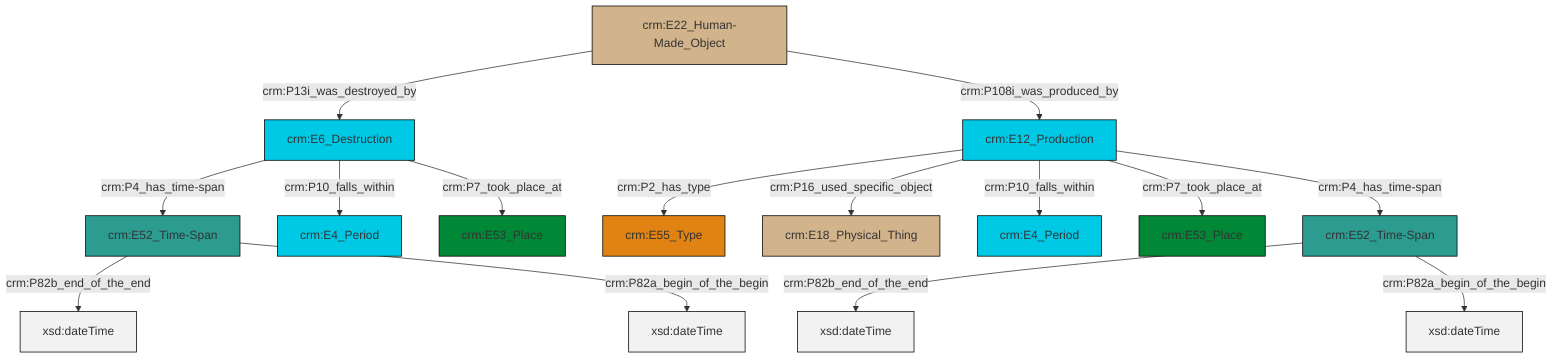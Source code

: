 graph TD
classDef Literal fill:#f2f2f2,stroke:#000000;
classDef CRM_Entity fill:#FFFFFF,stroke:#000000;
classDef Temporal_Entity fill:#00C9E6, stroke:#000000;
classDef Type fill:#E18312, stroke:#000000;
classDef Time-Span fill:#2C9C91, stroke:#000000;
classDef Appellation fill:#FFEB7F, stroke:#000000;
classDef Place fill:#008836, stroke:#000000;
classDef Persistent_Item fill:#B266B2, stroke:#000000;
classDef Conceptual_Object fill:#FFD700, stroke:#000000;
classDef Physical_Thing fill:#D2B48C, stroke:#000000;
classDef Actor fill:#f58aad, stroke:#000000;
classDef PC_Classes fill:#4ce600, stroke:#000000;
classDef Multi fill:#cccccc,stroke:#000000;

2["crm:E52_Time-Span"]:::Time-Span -->|crm:P82b_end_of_the_end| 4[xsd:dateTime]:::Literal
7["crm:E52_Time-Span"]:::Time-Span -->|crm:P82b_end_of_the_end| 8[xsd:dateTime]:::Literal
5["crm:E6_Destruction"]:::Temporal_Entity -->|crm:P4_has_time-span| 7["crm:E52_Time-Span"]:::Time-Span
5["crm:E6_Destruction"]:::Temporal_Entity -->|crm:P10_falls_within| 13["crm:E4_Period"]:::Temporal_Entity
2["crm:E52_Time-Span"]:::Time-Span -->|crm:P82a_begin_of_the_begin| 19[xsd:dateTime]:::Literal
17["crm:E12_Production"]:::Temporal_Entity -->|crm:P2_has_type| 15["crm:E55_Type"]:::Type
17["crm:E12_Production"]:::Temporal_Entity -->|crm:P16_used_specific_object| 21["crm:E18_Physical_Thing"]:::Physical_Thing
17["crm:E12_Production"]:::Temporal_Entity -->|crm:P10_falls_within| 11["crm:E4_Period"]:::Temporal_Entity
7["crm:E52_Time-Span"]:::Time-Span -->|crm:P82a_begin_of_the_begin| 25[xsd:dateTime]:::Literal
17["crm:E12_Production"]:::Temporal_Entity -->|crm:P7_took_place_at| 0["crm:E53_Place"]:::Place
17["crm:E12_Production"]:::Temporal_Entity -->|crm:P4_has_time-span| 2["crm:E52_Time-Span"]:::Time-Span
23["crm:E22_Human-Made_Object"]:::Physical_Thing -->|crm:P13i_was_destroyed_by| 5["crm:E6_Destruction"]:::Temporal_Entity
23["crm:E22_Human-Made_Object"]:::Physical_Thing -->|crm:P108i_was_produced_by| 17["crm:E12_Production"]:::Temporal_Entity
5["crm:E6_Destruction"]:::Temporal_Entity -->|crm:P7_took_place_at| 9["crm:E53_Place"]:::Place